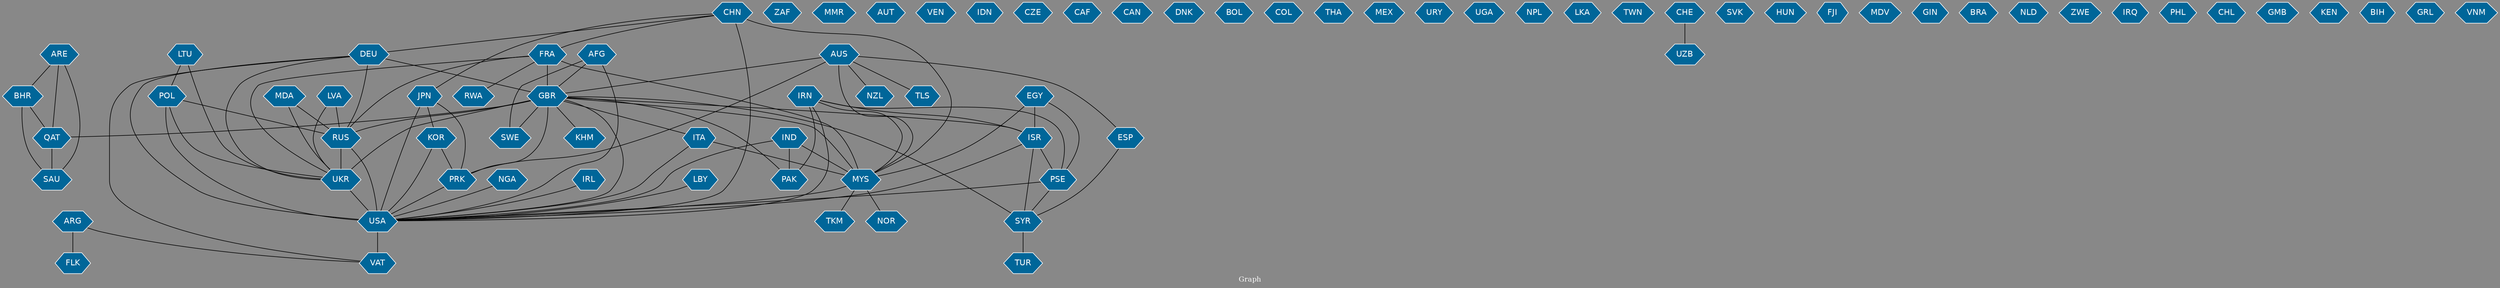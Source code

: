 // Countries together in item graph
graph {
	graph [bgcolor="#888888" fontcolor=white fontsize=12 label="Graph" outputorder=edgesfirst overlap=prism]
	node [color=white fillcolor="#006699" fontcolor=white fontname=Helvetica shape=hexagon style=filled]
	edge [arrowhead=open color=black fontcolor=white fontname=Courier fontsize=12]
		RUS [label=RUS]
		UKR [label=UKR]
		FRA [label=FRA]
		CHN [label=CHN]
		MYS [label=MYS]
		SYR [label=SYR]
		USA [label=USA]
		NGA [label=NGA]
		ISR [label=ISR]
		PRK [label=PRK]
		ZAF [label=ZAF]
		IRN [label=IRN]
		GBR [label=GBR]
		PAK [label=PAK]
		AFG [label=AFG]
		IND [label=IND]
		VAT [label=VAT]
		TUR [label=TUR]
		MMR [label=MMR]
		AUT [label=AUT]
		PSE [label=PSE]
		ARG [label=ARG]
		VEN [label=VEN]
		TLS [label=TLS]
		AUS [label=AUS]
		KHM [label=KHM]
		RWA [label=RWA]
		ITA [label=ITA]
		JPN [label=JPN]
		EGY [label=EGY]
		IRL [label=IRL]
		QAT [label=QAT]
		IDN [label=IDN]
		DEU [label=DEU]
		ESP [label=ESP]
		CZE [label=CZE]
		NZL [label=NZL]
		LBY [label=LBY]
		CAF [label=CAF]
		SWE [label=SWE]
		CAN [label=CAN]
		DNK [label=DNK]
		BOL [label=BOL]
		COL [label=COL]
		POL [label=POL]
		LTU [label=LTU]
		THA [label=THA]
		MEX [label=MEX]
		LVA [label=LVA]
		FLK [label=FLK]
		URY [label=URY]
		UGA [label=UGA]
		NPL [label=NPL]
		LKA [label=LKA]
		KOR [label=KOR]
		TWN [label=TWN]
		CHE [label=CHE]
		SVK [label=SVK]
		HUN [label=HUN]
		BHR [label=BHR]
		ARE [label=ARE]
		SAU [label=SAU]
		FJI [label=FJI]
		MDA [label=MDA]
		MDV [label=MDV]
		GIN [label=GIN]
		NOR [label=NOR]
		BRA [label=BRA]
		NLD [label=NLD]
		TKM [label=TKM]
		ZWE [label=ZWE]
		IRQ [label=IRQ]
		PHL [label=PHL]
		CHL [label=CHL]
		GMB [label=GMB]
		KEN [label=KEN]
		BIH [label=BIH]
		GRL [label=GRL]
		UZB [label=UZB]
		VNM [label=VNM]
			LVA -- UKR [weight=1]
			SYR -- TUR [weight=4]
			USA -- VAT [weight=4]
			AFG -- SWE [weight=1]
			BHR -- QAT [weight=1]
			ARE -- BHR [weight=1]
			MYS -- USA [weight=7]
			EGY -- MYS [weight=1]
			AFG -- GBR [weight=2]
			DEU -- GBR [weight=2]
			IND -- MYS [weight=12]
			AFG -- USA [weight=1]
			ARG -- VAT [weight=1]
			CHN -- DEU [weight=1]
			IRN -- ISR [weight=3]
			LBY -- USA [weight=1]
			LTU -- POL [weight=1]
			PRK -- USA [weight=3]
			KOR -- PRK [weight=3]
			NGA -- USA [weight=1]
			DEU -- RUS [weight=6]
			JPN -- USA [weight=3]
			KOR -- USA [weight=4]
			CHN -- USA [weight=4]
			EGY -- PSE [weight=1]
			LVA -- RUS [weight=1]
			EGY -- ISR [weight=1]
			IND -- USA [weight=6]
			GBR -- ISR [weight=4]
			GBR -- PAK [weight=1]
			JPN -- PRK [weight=3]
			CHN -- JPN [weight=1]
			GBR -- QAT [weight=2]
			ITA -- MYS [weight=2]
			UKR -- USA [weight=46]
			PSE -- USA [weight=3]
			ESP -- SYR [weight=1]
			DEU -- VAT [weight=1]
			CHN -- FRA [weight=6]
			ISR -- USA [weight=3]
			GBR -- RUS [weight=20]
			IRN -- PSE [weight=2]
			POL -- USA [weight=2]
			BHR -- SAU [weight=1]
			GBR -- SYR [weight=2]
			AUS -- GBR [weight=1]
			ISR -- PSE [weight=9]
			ARE -- QAT [weight=1]
			IND -- PAK [weight=3]
			FRA -- GBR [weight=3]
			ARE -- SAU [weight=1]
			IRN -- MYS [weight=4]
			GBR -- SWE [weight=1]
			LTU -- UKR [weight=1]
			AUS -- NZL [weight=1]
			RUS -- UKR [weight=196]
			ITA -- USA [weight=1]
			FRA -- RUS [weight=2]
			IRN -- USA [weight=1]
			QAT -- SAU [weight=1]
			ARG -- FLK [weight=1]
			MYS -- NOR [weight=1]
			POL -- RUS [weight=1]
			FRA -- MYS [weight=1]
			GBR -- USA [weight=11]
			GBR -- PRK [weight=1]
			AUS -- TLS [weight=2]
			MYS -- TKM [weight=1]
			DEU -- UKR [weight=6]
			AUS -- PRK [weight=1]
			CHE -- UZB [weight=1]
			ISR -- SYR [weight=5]
			PSE -- SYR [weight=2]
			JPN -- KOR [weight=3]
			IRL -- USA [weight=1]
			MDA -- RUS [weight=1]
			GBR -- UKR [weight=25]
			GBR -- KHM [weight=1]
			RUS -- USA [weight=46]
			DEU -- USA [weight=1]
			GBR -- ITA [weight=1]
			MDA -- UKR [weight=1]
			POL -- UKR [weight=5]
			CHN -- MYS [weight=11]
			IRN -- PAK [weight=1]
			FRA -- RWA [weight=1]
			AUS -- ESP [weight=1]
			GBR -- MYS [weight=2]
			FRA -- UKR [weight=1]
			AUS -- MYS [weight=4]
}